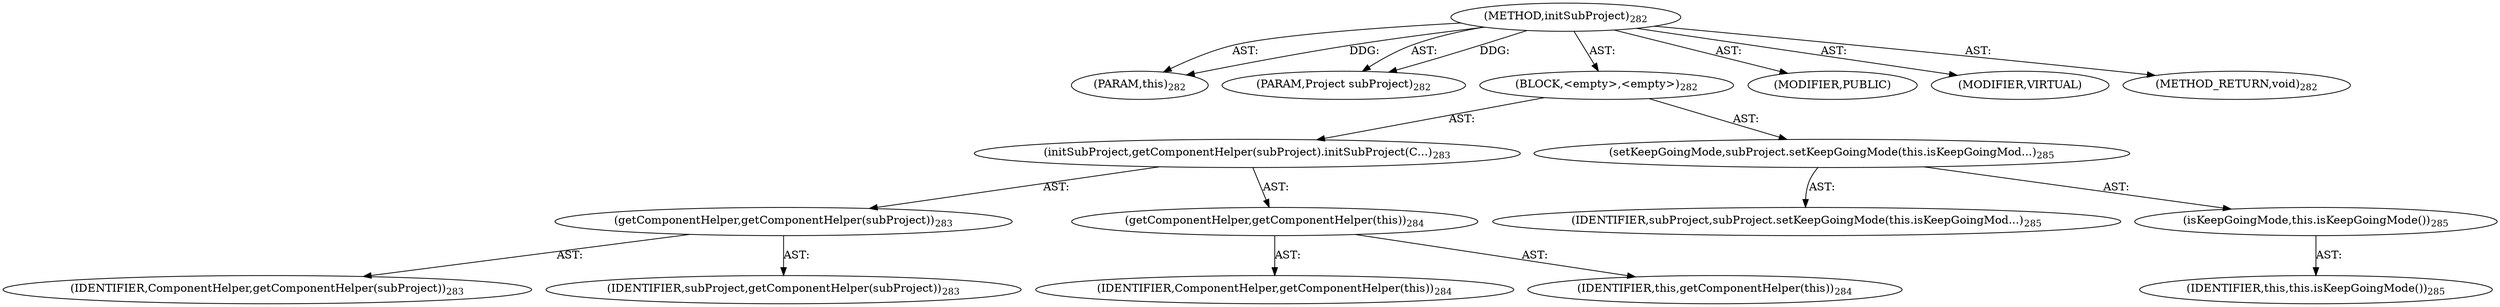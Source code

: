 digraph "initSubProject" {  
"111669149701" [label = <(METHOD,initSubProject)<SUB>282</SUB>> ]
"115964116993" [label = <(PARAM,this)<SUB>282</SUB>> ]
"115964117065" [label = <(PARAM,Project subProject)<SUB>282</SUB>> ]
"25769803781" [label = <(BLOCK,&lt;empty&gt;,&lt;empty&gt;)<SUB>282</SUB>> ]
"30064771133" [label = <(initSubProject,getComponentHelper(subProject).initSubProject(C...)<SUB>283</SUB>> ]
"30064771134" [label = <(getComponentHelper,getComponentHelper(subProject))<SUB>283</SUB>> ]
"68719476864" [label = <(IDENTIFIER,ComponentHelper,getComponentHelper(subProject))<SUB>283</SUB>> ]
"68719476865" [label = <(IDENTIFIER,subProject,getComponentHelper(subProject))<SUB>283</SUB>> ]
"30064771135" [label = <(getComponentHelper,getComponentHelper(this))<SUB>284</SUB>> ]
"68719476866" [label = <(IDENTIFIER,ComponentHelper,getComponentHelper(this))<SUB>284</SUB>> ]
"68719476737" [label = <(IDENTIFIER,this,getComponentHelper(this))<SUB>284</SUB>> ]
"30064771136" [label = <(setKeepGoingMode,subProject.setKeepGoingMode(this.isKeepGoingMod...)<SUB>285</SUB>> ]
"68719476867" [label = <(IDENTIFIER,subProject,subProject.setKeepGoingMode(this.isKeepGoingMod...)<SUB>285</SUB>> ]
"30064771137" [label = <(isKeepGoingMode,this.isKeepGoingMode())<SUB>285</SUB>> ]
"68719476738" [label = <(IDENTIFIER,this,this.isKeepGoingMode())<SUB>285</SUB>> ]
"133143986233" [label = <(MODIFIER,PUBLIC)> ]
"133143986234" [label = <(MODIFIER,VIRTUAL)> ]
"128849018885" [label = <(METHOD_RETURN,void)<SUB>282</SUB>> ]
  "111669149701" -> "115964116993"  [ label = "AST: "] 
  "111669149701" -> "115964117065"  [ label = "AST: "] 
  "111669149701" -> "25769803781"  [ label = "AST: "] 
  "111669149701" -> "133143986233"  [ label = "AST: "] 
  "111669149701" -> "133143986234"  [ label = "AST: "] 
  "111669149701" -> "128849018885"  [ label = "AST: "] 
  "25769803781" -> "30064771133"  [ label = "AST: "] 
  "25769803781" -> "30064771136"  [ label = "AST: "] 
  "30064771133" -> "30064771134"  [ label = "AST: "] 
  "30064771133" -> "30064771135"  [ label = "AST: "] 
  "30064771134" -> "68719476864"  [ label = "AST: "] 
  "30064771134" -> "68719476865"  [ label = "AST: "] 
  "30064771135" -> "68719476866"  [ label = "AST: "] 
  "30064771135" -> "68719476737"  [ label = "AST: "] 
  "30064771136" -> "68719476867"  [ label = "AST: "] 
  "30064771136" -> "30064771137"  [ label = "AST: "] 
  "30064771137" -> "68719476738"  [ label = "AST: "] 
  "111669149701" -> "115964116993"  [ label = "DDG: "] 
  "111669149701" -> "115964117065"  [ label = "DDG: "] 
}
